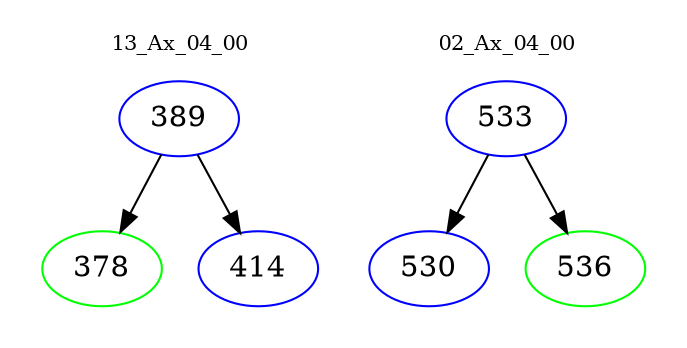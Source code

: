 digraph{
subgraph cluster_0 {
color = white
label = "13_Ax_04_00";
fontsize=10;
T0_389 [label="389", color="blue"]
T0_389 -> T0_378 [color="black"]
T0_378 [label="378", color="green"]
T0_389 -> T0_414 [color="black"]
T0_414 [label="414", color="blue"]
}
subgraph cluster_1 {
color = white
label = "02_Ax_04_00";
fontsize=10;
T1_533 [label="533", color="blue"]
T1_533 -> T1_530 [color="black"]
T1_530 [label="530", color="blue"]
T1_533 -> T1_536 [color="black"]
T1_536 [label="536", color="green"]
}
}
